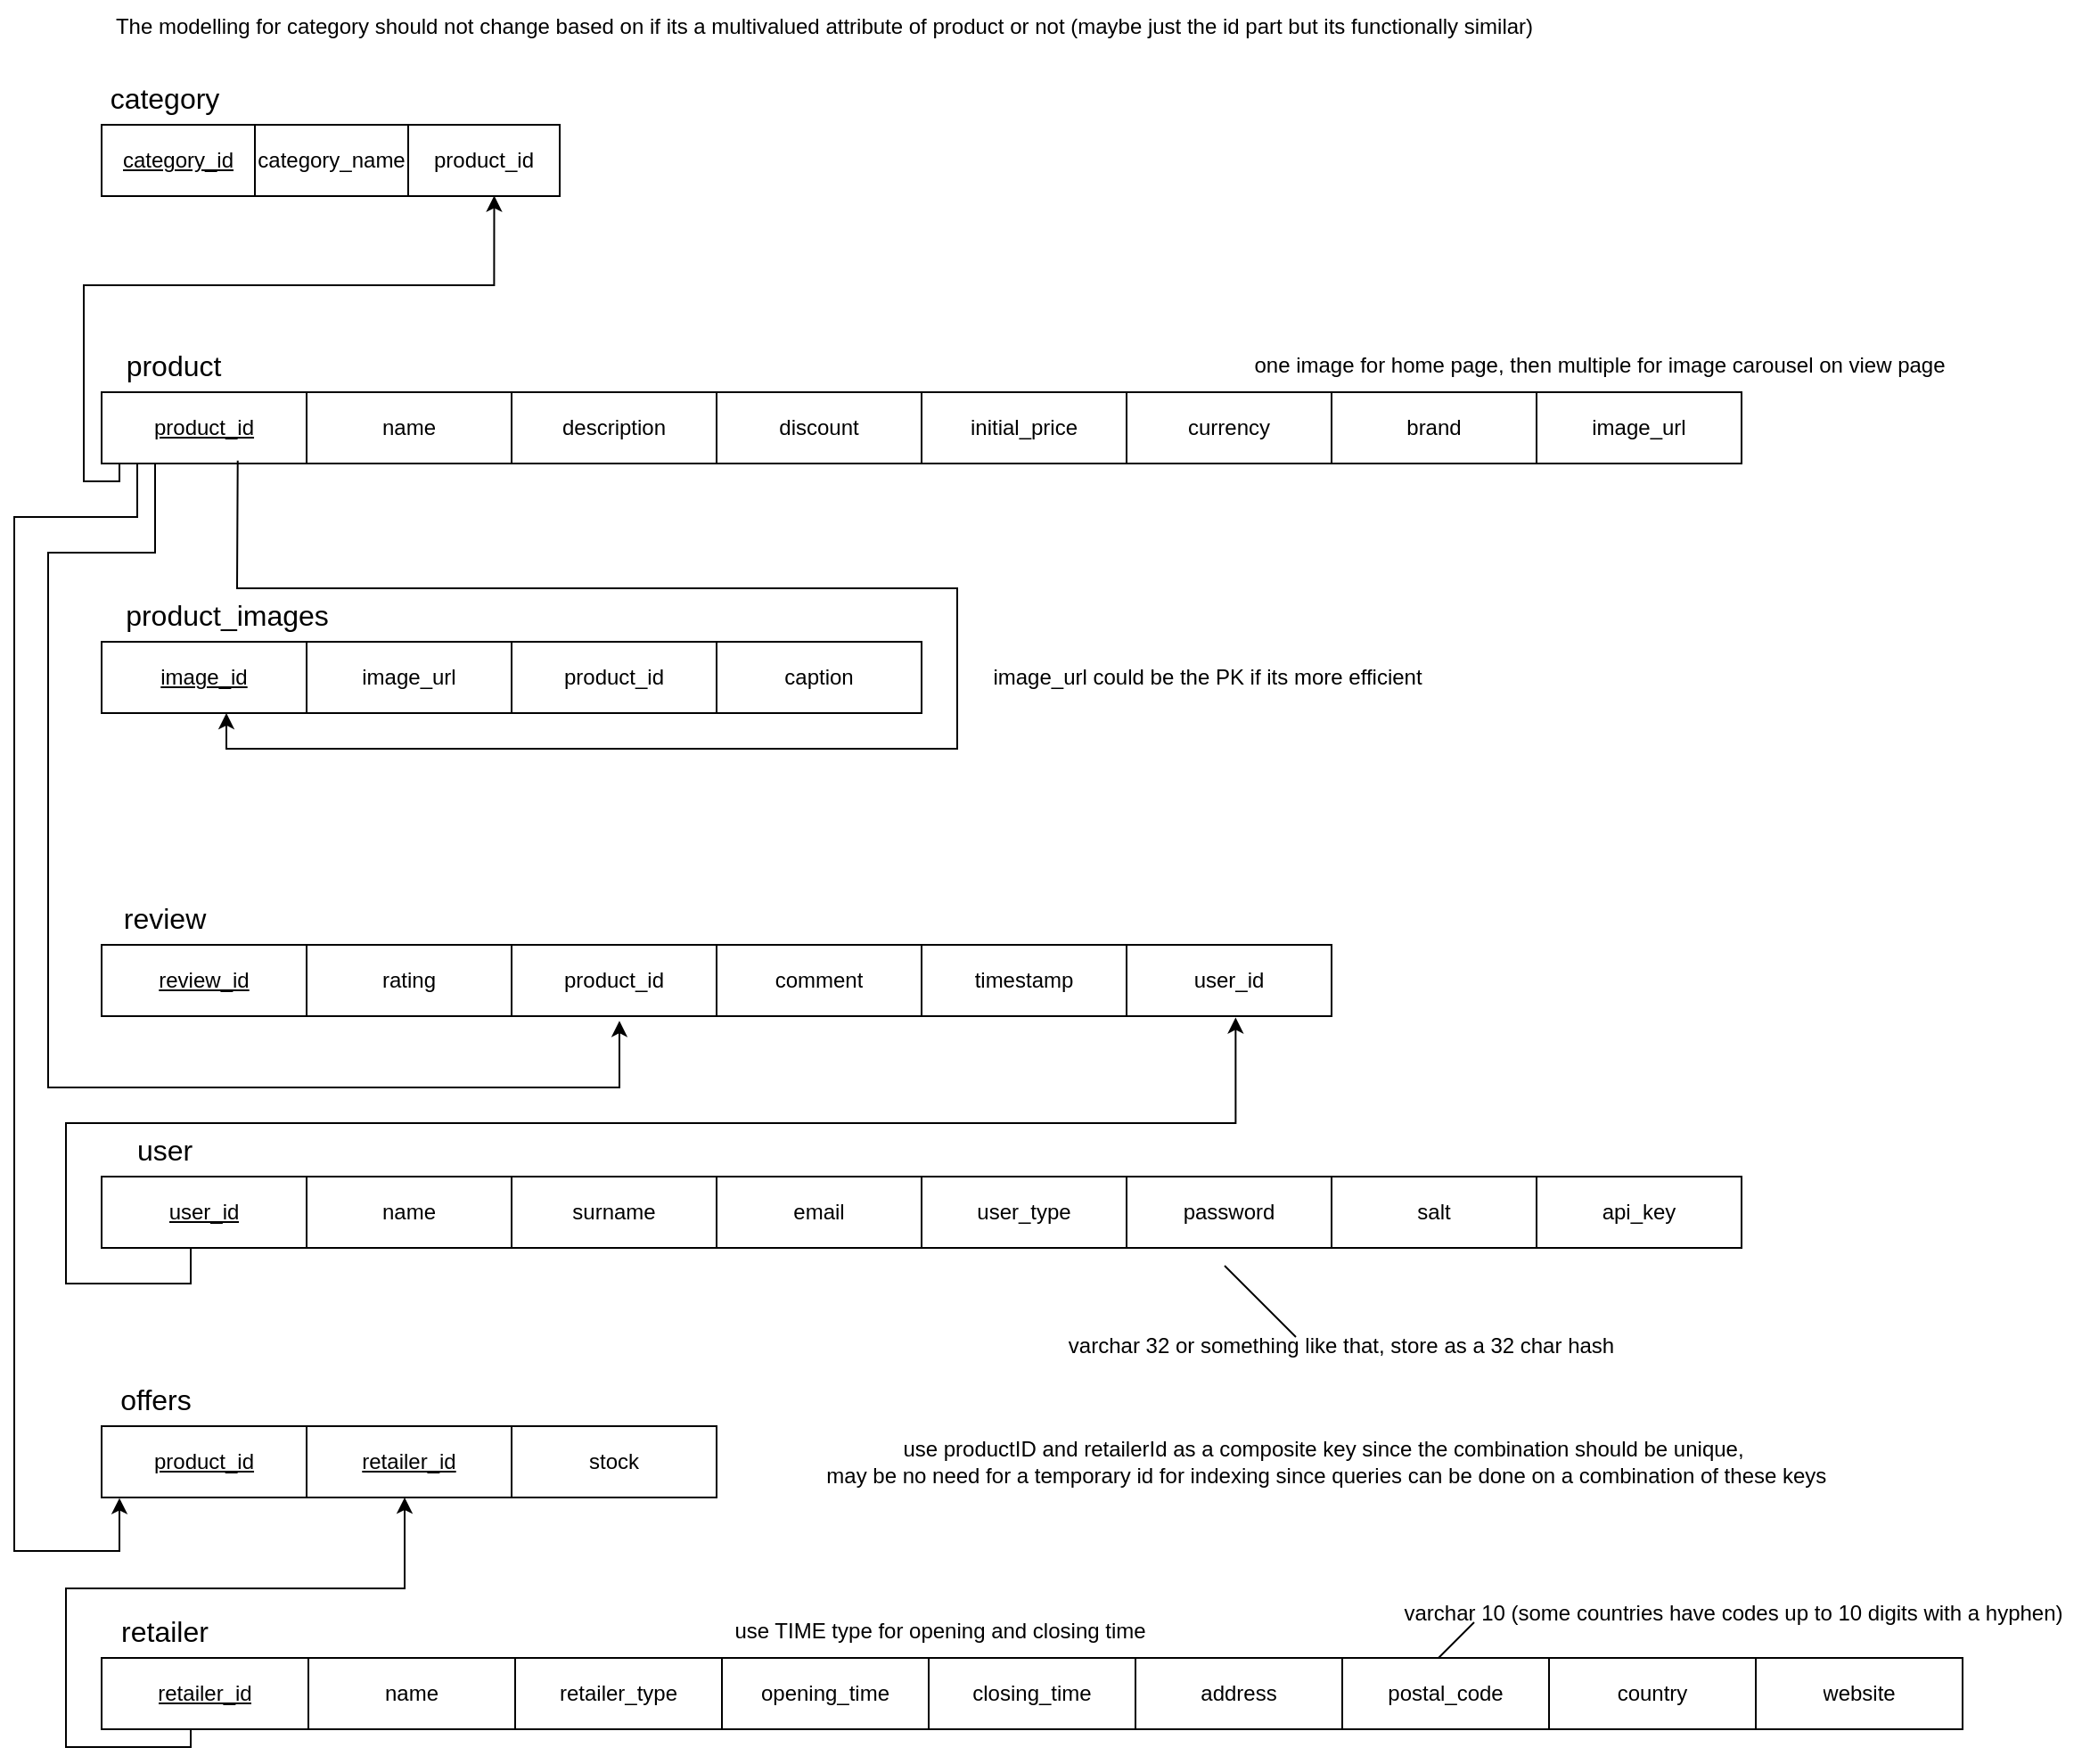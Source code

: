 <mxfile version="27.0.5">
  <diagram name="Page-1" id="zdfS5LMMQJurTIJys4Ma">
    <mxGraphModel dx="1692" dy="628" grid="1" gridSize="10" guides="1" tooltips="1" connect="1" arrows="1" fold="1" page="1" pageScale="1" pageWidth="850" pageHeight="1100" math="0" shadow="0">
      <root>
        <mxCell id="0" />
        <mxCell id="1" parent="0" />
        <mxCell id="fYWcmPxobYW-hfMOVlmU-37" value="" style="shape=table;startSize=0;container=1;collapsible=0;childLayout=tableLayout;" parent="1" vertex="1">
          <mxGeometry x="-460" y="190" width="257" height="40" as="geometry" />
        </mxCell>
        <mxCell id="fYWcmPxobYW-hfMOVlmU-38" value="" style="shape=tableRow;horizontal=0;startSize=0;swimlaneHead=0;swimlaneBody=0;strokeColor=inherit;top=0;left=0;bottom=0;right=0;collapsible=0;dropTarget=0;fillColor=none;points=[[0,0.5],[1,0.5]];portConstraint=eastwest;" parent="fYWcmPxobYW-hfMOVlmU-37" vertex="1">
          <mxGeometry width="257" height="40" as="geometry" />
        </mxCell>
        <mxCell id="uI_3J2xDF5RAOOUxMh5v-2" value="&lt;u&gt;category_id&lt;/u&gt;" style="shape=partialRectangle;html=1;whiteSpace=wrap;connectable=0;strokeColor=inherit;overflow=hidden;fillColor=none;top=0;left=0;bottom=0;right=0;pointerEvents=1;" parent="fYWcmPxobYW-hfMOVlmU-38" vertex="1">
          <mxGeometry width="86" height="40" as="geometry">
            <mxRectangle width="86" height="40" as="alternateBounds" />
          </mxGeometry>
        </mxCell>
        <mxCell id="fYWcmPxobYW-hfMOVlmU-39" value="category_name" style="shape=partialRectangle;html=1;whiteSpace=wrap;connectable=0;strokeColor=inherit;overflow=hidden;fillColor=none;top=0;left=0;bottom=0;right=0;pointerEvents=1;" parent="fYWcmPxobYW-hfMOVlmU-38" vertex="1">
          <mxGeometry x="86" width="86" height="40" as="geometry">
            <mxRectangle width="86" height="40" as="alternateBounds" />
          </mxGeometry>
        </mxCell>
        <mxCell id="fYWcmPxobYW-hfMOVlmU-40" value="product_id" style="shape=partialRectangle;html=1;whiteSpace=wrap;connectable=0;strokeColor=inherit;overflow=hidden;fillColor=none;top=0;left=0;bottom=0;right=0;pointerEvents=1;" parent="fYWcmPxobYW-hfMOVlmU-38" vertex="1">
          <mxGeometry x="172" width="85" height="40" as="geometry">
            <mxRectangle width="85" height="40" as="alternateBounds" />
          </mxGeometry>
        </mxCell>
        <mxCell id="uI_3J2xDF5RAOOUxMh5v-10" value="category" style="text;html=1;align=center;verticalAlign=middle;resizable=0;points=[];autosize=1;strokeColor=none;fillColor=none;fontSize=16;" parent="1" vertex="1">
          <mxGeometry x="-465" y="160" width="80" height="30" as="geometry" />
        </mxCell>
        <mxCell id="uI_3J2xDF5RAOOUxMh5v-42" value="" style="shape=table;startSize=0;container=1;collapsible=0;childLayout=tableLayout;" parent="1" vertex="1">
          <mxGeometry x="-460" y="1050" width="1044" height="40" as="geometry" />
        </mxCell>
        <mxCell id="uI_3J2xDF5RAOOUxMh5v-43" value="" style="shape=tableRow;horizontal=0;startSize=0;swimlaneHead=0;swimlaneBody=0;strokeColor=inherit;top=0;left=0;bottom=0;right=0;collapsible=0;dropTarget=0;fillColor=none;points=[[0,0.5],[1,0.5]];portConstraint=eastwest;" parent="uI_3J2xDF5RAOOUxMh5v-42" vertex="1">
          <mxGeometry width="1044" height="40" as="geometry" />
        </mxCell>
        <mxCell id="9bg4GuxOLb5XDEaU3UJj-58" value="&lt;u&gt;retailer_id&lt;/u&gt;" style="shape=partialRectangle;html=1;whiteSpace=wrap;connectable=0;strokeColor=inherit;overflow=hidden;fillColor=none;top=0;left=0;bottom=0;right=0;pointerEvents=1;" parent="uI_3J2xDF5RAOOUxMh5v-43" vertex="1">
          <mxGeometry width="116" height="40" as="geometry">
            <mxRectangle width="116" height="40" as="alternateBounds" />
          </mxGeometry>
        </mxCell>
        <mxCell id="uI_3J2xDF5RAOOUxMh5v-44" value="name" style="shape=partialRectangle;html=1;whiteSpace=wrap;connectable=0;strokeColor=inherit;overflow=hidden;fillColor=none;top=0;left=0;bottom=0;right=0;pointerEvents=1;" parent="uI_3J2xDF5RAOOUxMh5v-43" vertex="1">
          <mxGeometry x="116" width="116" height="40" as="geometry">
            <mxRectangle width="116" height="40" as="alternateBounds" />
          </mxGeometry>
        </mxCell>
        <mxCell id="uI_3J2xDF5RAOOUxMh5v-45" value="retailer_type" style="shape=partialRectangle;html=1;whiteSpace=wrap;connectable=0;strokeColor=inherit;overflow=hidden;fillColor=none;top=0;left=0;bottom=0;right=0;pointerEvents=1;" parent="uI_3J2xDF5RAOOUxMh5v-43" vertex="1">
          <mxGeometry x="232" width="116" height="40" as="geometry">
            <mxRectangle width="116" height="40" as="alternateBounds" />
          </mxGeometry>
        </mxCell>
        <mxCell id="uI_3J2xDF5RAOOUxMh5v-46" value="opening_time" style="shape=partialRectangle;html=1;whiteSpace=wrap;connectable=0;strokeColor=inherit;overflow=hidden;fillColor=none;top=0;left=0;bottom=0;right=0;pointerEvents=1;" parent="uI_3J2xDF5RAOOUxMh5v-43" vertex="1">
          <mxGeometry x="348" width="116" height="40" as="geometry">
            <mxRectangle width="116" height="40" as="alternateBounds" />
          </mxGeometry>
        </mxCell>
        <mxCell id="uI_3J2xDF5RAOOUxMh5v-47" value="closing_time" style="shape=partialRectangle;html=1;whiteSpace=wrap;connectable=0;strokeColor=inherit;overflow=hidden;fillColor=none;top=0;left=0;bottom=0;right=0;pointerEvents=1;" parent="uI_3J2xDF5RAOOUxMh5v-43" vertex="1">
          <mxGeometry x="464" width="116" height="40" as="geometry">
            <mxRectangle width="116" height="40" as="alternateBounds" />
          </mxGeometry>
        </mxCell>
        <mxCell id="uI_3J2xDF5RAOOUxMh5v-48" value="address" style="shape=partialRectangle;html=1;whiteSpace=wrap;connectable=0;strokeColor=inherit;overflow=hidden;fillColor=none;top=0;left=0;bottom=0;right=0;pointerEvents=1;" parent="uI_3J2xDF5RAOOUxMh5v-43" vertex="1">
          <mxGeometry x="580" width="116" height="40" as="geometry">
            <mxRectangle width="116" height="40" as="alternateBounds" />
          </mxGeometry>
        </mxCell>
        <mxCell id="uI_3J2xDF5RAOOUxMh5v-136" value="postal_code" style="shape=partialRectangle;html=1;whiteSpace=wrap;connectable=0;strokeColor=inherit;overflow=hidden;fillColor=none;top=0;left=0;bottom=0;right=0;pointerEvents=1;" parent="uI_3J2xDF5RAOOUxMh5v-43" vertex="1">
          <mxGeometry x="696" width="116" height="40" as="geometry">
            <mxRectangle width="116" height="40" as="alternateBounds" />
          </mxGeometry>
        </mxCell>
        <mxCell id="uI_3J2xDF5RAOOUxMh5v-164" value="country" style="shape=partialRectangle;html=1;whiteSpace=wrap;connectable=0;strokeColor=inherit;overflow=hidden;fillColor=none;top=0;left=0;bottom=0;right=0;pointerEvents=1;" parent="uI_3J2xDF5RAOOUxMh5v-43" vertex="1">
          <mxGeometry x="812" width="116" height="40" as="geometry">
            <mxRectangle width="116" height="40" as="alternateBounds" />
          </mxGeometry>
        </mxCell>
        <mxCell id="9bg4GuxOLb5XDEaU3UJj-57" value="website" style="shape=partialRectangle;html=1;whiteSpace=wrap;connectable=0;strokeColor=inherit;overflow=hidden;fillColor=none;top=0;left=0;bottom=0;right=0;pointerEvents=1;" parent="uI_3J2xDF5RAOOUxMh5v-43" vertex="1">
          <mxGeometry x="928" width="116" height="40" as="geometry">
            <mxRectangle width="116" height="40" as="alternateBounds" />
          </mxGeometry>
        </mxCell>
        <mxCell id="uI_3J2xDF5RAOOUxMh5v-49" value="retailer" style="text;html=1;align=center;verticalAlign=middle;resizable=0;points=[];autosize=1;strokeColor=none;fillColor=none;fontSize=16;" parent="1" vertex="1">
          <mxGeometry x="-460" y="1020" width="70" height="30" as="geometry" />
        </mxCell>
        <mxCell id="uI_3J2xDF5RAOOUxMh5v-165" value="" style="shape=table;startSize=0;container=1;collapsible=0;childLayout=tableLayout;" parent="1" vertex="1">
          <mxGeometry x="-460" y="650" width="690" height="40" as="geometry" />
        </mxCell>
        <mxCell id="uI_3J2xDF5RAOOUxMh5v-166" value="" style="shape=tableRow;horizontal=0;startSize=0;swimlaneHead=0;swimlaneBody=0;strokeColor=inherit;top=0;left=0;bottom=0;right=0;collapsible=0;dropTarget=0;fillColor=none;points=[[0,0.5],[1,0.5]];portConstraint=eastwest;" parent="uI_3J2xDF5RAOOUxMh5v-165" vertex="1">
          <mxGeometry width="690" height="40" as="geometry" />
        </mxCell>
        <mxCell id="uI_3J2xDF5RAOOUxMh5v-167" value="&lt;u&gt;review_id&lt;/u&gt;" style="shape=partialRectangle;html=1;whiteSpace=wrap;connectable=0;strokeColor=inherit;overflow=hidden;fillColor=none;top=0;left=0;bottom=0;right=0;pointerEvents=1;" parent="uI_3J2xDF5RAOOUxMh5v-166" vertex="1">
          <mxGeometry width="115" height="40" as="geometry">
            <mxRectangle width="115" height="40" as="alternateBounds" />
          </mxGeometry>
        </mxCell>
        <mxCell id="uI_3J2xDF5RAOOUxMh5v-168" value="rating" style="shape=partialRectangle;html=1;whiteSpace=wrap;connectable=0;strokeColor=inherit;overflow=hidden;fillColor=none;top=0;left=0;bottom=0;right=0;pointerEvents=1;" parent="uI_3J2xDF5RAOOUxMh5v-166" vertex="1">
          <mxGeometry x="115" width="115" height="40" as="geometry">
            <mxRectangle width="115" height="40" as="alternateBounds" />
          </mxGeometry>
        </mxCell>
        <mxCell id="uI_3J2xDF5RAOOUxMh5v-174" value="product_id" style="shape=partialRectangle;html=1;whiteSpace=wrap;connectable=0;strokeColor=inherit;overflow=hidden;fillColor=none;top=0;left=0;bottom=0;right=0;pointerEvents=1;" parent="uI_3J2xDF5RAOOUxMh5v-166" vertex="1">
          <mxGeometry x="230" width="115" height="40" as="geometry">
            <mxRectangle width="115" height="40" as="alternateBounds" />
          </mxGeometry>
        </mxCell>
        <mxCell id="uI_3J2xDF5RAOOUxMh5v-173" value="comment" style="shape=partialRectangle;html=1;whiteSpace=wrap;connectable=0;strokeColor=inherit;overflow=hidden;fillColor=none;top=0;left=0;bottom=0;right=0;pointerEvents=1;" parent="uI_3J2xDF5RAOOUxMh5v-166" vertex="1">
          <mxGeometry x="345" width="115" height="40" as="geometry">
            <mxRectangle width="115" height="40" as="alternateBounds" />
          </mxGeometry>
        </mxCell>
        <mxCell id="uI_3J2xDF5RAOOUxMh5v-172" value="timestamp" style="shape=partialRectangle;html=1;whiteSpace=wrap;connectable=0;strokeColor=inherit;overflow=hidden;fillColor=none;top=0;left=0;bottom=0;right=0;pointerEvents=1;" parent="uI_3J2xDF5RAOOUxMh5v-166" vertex="1">
          <mxGeometry x="460" width="115" height="40" as="geometry">
            <mxRectangle width="115" height="40" as="alternateBounds" />
          </mxGeometry>
        </mxCell>
        <mxCell id="uI_3J2xDF5RAOOUxMh5v-171" value="user_id" style="shape=partialRectangle;html=1;whiteSpace=wrap;connectable=0;strokeColor=inherit;overflow=hidden;fillColor=none;top=0;left=0;bottom=0;right=0;pointerEvents=1;" parent="uI_3J2xDF5RAOOUxMh5v-166" vertex="1">
          <mxGeometry x="575" width="115" height="40" as="geometry">
            <mxRectangle width="115" height="40" as="alternateBounds" />
          </mxGeometry>
        </mxCell>
        <mxCell id="uI_3J2xDF5RAOOUxMh5v-169" value="review" style="text;html=1;align=center;verticalAlign=middle;resizable=0;points=[];autosize=1;strokeColor=none;fillColor=none;fontSize=16;" parent="1" vertex="1">
          <mxGeometry x="-460" y="620" width="70" height="30" as="geometry" />
        </mxCell>
        <mxCell id="uI_3J2xDF5RAOOUxMh5v-178" value="offers" style="text;html=1;align=center;verticalAlign=middle;resizable=0;points=[];autosize=1;strokeColor=none;fillColor=none;fontSize=16;" parent="1" vertex="1">
          <mxGeometry x="-460" y="890" width="60" height="30" as="geometry" />
        </mxCell>
        <mxCell id="uI_3J2xDF5RAOOUxMh5v-179" value="" style="shape=table;startSize=0;container=1;collapsible=0;childLayout=tableLayout;" parent="1" vertex="1">
          <mxGeometry x="-460" y="920" width="345" height="40" as="geometry" />
        </mxCell>
        <mxCell id="uI_3J2xDF5RAOOUxMh5v-180" value="" style="shape=tableRow;horizontal=0;startSize=0;swimlaneHead=0;swimlaneBody=0;strokeColor=inherit;top=0;left=0;bottom=0;right=0;collapsible=0;dropTarget=0;fillColor=none;points=[[0,0.5],[1,0.5]];portConstraint=eastwest;" parent="uI_3J2xDF5RAOOUxMh5v-179" vertex="1">
          <mxGeometry width="345" height="40" as="geometry" />
        </mxCell>
        <mxCell id="uI_3J2xDF5RAOOUxMh5v-181" value="&lt;u&gt;product_id&lt;/u&gt;" style="shape=partialRectangle;html=1;whiteSpace=wrap;connectable=0;strokeColor=inherit;overflow=hidden;fillColor=none;top=0;left=0;bottom=0;right=0;pointerEvents=1;" parent="uI_3J2xDF5RAOOUxMh5v-180" vertex="1">
          <mxGeometry width="115" height="40" as="geometry">
            <mxRectangle width="115" height="40" as="alternateBounds" />
          </mxGeometry>
        </mxCell>
        <mxCell id="uI_3J2xDF5RAOOUxMh5v-182" value="&lt;u&gt;retailer_id&lt;/u&gt;" style="shape=partialRectangle;html=1;whiteSpace=wrap;connectable=0;strokeColor=inherit;overflow=hidden;fillColor=none;top=0;left=0;bottom=0;right=0;pointerEvents=1;" parent="uI_3J2xDF5RAOOUxMh5v-180" vertex="1">
          <mxGeometry x="115" width="115" height="40" as="geometry">
            <mxRectangle width="115" height="40" as="alternateBounds" />
          </mxGeometry>
        </mxCell>
        <mxCell id="9bg4GuxOLb5XDEaU3UJj-47" value="stock" style="shape=partialRectangle;html=1;whiteSpace=wrap;connectable=0;strokeColor=inherit;overflow=hidden;fillColor=none;top=0;left=0;bottom=0;right=0;pointerEvents=1;" parent="uI_3J2xDF5RAOOUxMh5v-180" vertex="1">
          <mxGeometry x="230" width="115" height="40" as="geometry">
            <mxRectangle width="115" height="40" as="alternateBounds" />
          </mxGeometry>
        </mxCell>
        <mxCell id="9bg4GuxOLb5XDEaU3UJj-1" value="The modelling for category should not change based on if its a multivalued attribute of product or not (maybe just the id part but its functionally similar) " style="text;html=1;align=center;verticalAlign=middle;resizable=0;points=[];autosize=1;strokeColor=none;fillColor=none;" parent="1" vertex="1">
          <mxGeometry x="-465" y="120" width="820" height="30" as="geometry" />
        </mxCell>
        <mxCell id="9bg4GuxOLb5XDEaU3UJj-2" value="" style="shape=table;startSize=0;container=1;collapsible=0;childLayout=tableLayout;" parent="1" vertex="1">
          <mxGeometry x="-460" y="340" width="920" height="40" as="geometry" />
        </mxCell>
        <mxCell id="9bg4GuxOLb5XDEaU3UJj-3" value="" style="shape=tableRow;horizontal=0;startSize=0;swimlaneHead=0;swimlaneBody=0;strokeColor=inherit;top=0;left=0;bottom=0;right=0;collapsible=0;dropTarget=0;fillColor=none;points=[[0,0.5],[1,0.5]];portConstraint=eastwest;" parent="9bg4GuxOLb5XDEaU3UJj-2" vertex="1">
          <mxGeometry width="920" height="40" as="geometry" />
        </mxCell>
        <mxCell id="9bg4GuxOLb5XDEaU3UJj-4" value="&lt;u&gt;product_id&lt;/u&gt;" style="shape=partialRectangle;html=1;whiteSpace=wrap;connectable=0;strokeColor=inherit;overflow=hidden;fillColor=none;top=0;left=0;bottom=0;right=0;pointerEvents=1;" parent="9bg4GuxOLb5XDEaU3UJj-3" vertex="1">
          <mxGeometry width="115" height="40" as="geometry">
            <mxRectangle width="115" height="40" as="alternateBounds" />
          </mxGeometry>
        </mxCell>
        <mxCell id="9bg4GuxOLb5XDEaU3UJj-5" value="name" style="shape=partialRectangle;html=1;whiteSpace=wrap;connectable=0;strokeColor=inherit;overflow=hidden;fillColor=none;top=0;left=0;bottom=0;right=0;pointerEvents=1;" parent="9bg4GuxOLb5XDEaU3UJj-3" vertex="1">
          <mxGeometry x="115" width="115" height="40" as="geometry">
            <mxRectangle width="115" height="40" as="alternateBounds" />
          </mxGeometry>
        </mxCell>
        <mxCell id="9bg4GuxOLb5XDEaU3UJj-6" value="description" style="shape=partialRectangle;html=1;whiteSpace=wrap;connectable=0;strokeColor=inherit;overflow=hidden;fillColor=none;top=0;left=0;bottom=0;right=0;pointerEvents=1;" parent="9bg4GuxOLb5XDEaU3UJj-3" vertex="1">
          <mxGeometry x="230" width="115" height="40" as="geometry">
            <mxRectangle width="115" height="40" as="alternateBounds" />
          </mxGeometry>
        </mxCell>
        <mxCell id="9bg4GuxOLb5XDEaU3UJj-7" value="discount" style="shape=partialRectangle;html=1;whiteSpace=wrap;connectable=0;strokeColor=inherit;overflow=hidden;fillColor=none;top=0;left=0;bottom=0;right=0;pointerEvents=1;" parent="9bg4GuxOLb5XDEaU3UJj-3" vertex="1">
          <mxGeometry x="345" width="115" height="40" as="geometry">
            <mxRectangle width="115" height="40" as="alternateBounds" />
          </mxGeometry>
        </mxCell>
        <mxCell id="9bg4GuxOLb5XDEaU3UJj-8" value="initial_price" style="shape=partialRectangle;html=1;whiteSpace=wrap;connectable=0;strokeColor=inherit;overflow=hidden;fillColor=none;top=0;left=0;bottom=0;right=0;pointerEvents=1;" parent="9bg4GuxOLb5XDEaU3UJj-3" vertex="1">
          <mxGeometry x="460" width="115" height="40" as="geometry">
            <mxRectangle width="115" height="40" as="alternateBounds" />
          </mxGeometry>
        </mxCell>
        <mxCell id="9bg4GuxOLb5XDEaU3UJj-9" value="currency" style="shape=partialRectangle;html=1;whiteSpace=wrap;connectable=0;strokeColor=inherit;overflow=hidden;fillColor=none;top=0;left=0;bottom=0;right=0;pointerEvents=1;" parent="9bg4GuxOLb5XDEaU3UJj-3" vertex="1">
          <mxGeometry x="575" width="115" height="40" as="geometry">
            <mxRectangle width="115" height="40" as="alternateBounds" />
          </mxGeometry>
        </mxCell>
        <mxCell id="9bg4GuxOLb5XDEaU3UJj-10" value="brand" style="shape=partialRectangle;html=1;whiteSpace=wrap;connectable=0;strokeColor=inherit;overflow=hidden;fillColor=none;top=0;left=0;bottom=0;right=0;pointerEvents=1;" parent="9bg4GuxOLb5XDEaU3UJj-3" vertex="1">
          <mxGeometry x="690" width="115" height="40" as="geometry">
            <mxRectangle width="115" height="40" as="alternateBounds" />
          </mxGeometry>
        </mxCell>
        <mxCell id="9bg4GuxOLb5XDEaU3UJj-12" value="image_url" style="shape=partialRectangle;html=1;whiteSpace=wrap;connectable=0;strokeColor=inherit;overflow=hidden;fillColor=none;top=0;left=0;bottom=0;right=0;pointerEvents=1;" parent="9bg4GuxOLb5XDEaU3UJj-3" vertex="1">
          <mxGeometry x="805" width="115" height="40" as="geometry">
            <mxRectangle width="115" height="40" as="alternateBounds" />
          </mxGeometry>
        </mxCell>
        <mxCell id="9bg4GuxOLb5XDEaU3UJj-11" value="product" style="text;html=1;align=center;verticalAlign=middle;resizable=0;points=[];autosize=1;strokeColor=none;fillColor=none;fontSize=16;" parent="1" vertex="1">
          <mxGeometry x="-460" y="310" width="80" height="30" as="geometry" />
        </mxCell>
        <mxCell id="9bg4GuxOLb5XDEaU3UJj-13" value="one image for home page, then multiple for image carousel on view page" style="text;html=1;align=center;verticalAlign=middle;resizable=0;points=[];autosize=1;strokeColor=none;fillColor=none;" parent="1" vertex="1">
          <mxGeometry x="175" y="310" width="410" height="30" as="geometry" />
        </mxCell>
        <mxCell id="9bg4GuxOLb5XDEaU3UJj-15" style="edgeStyle=orthogonalEdgeStyle;rounded=0;orthogonalLoop=1;jettySize=auto;html=1;entryX=0.857;entryY=0.994;entryDx=0;entryDy=0;entryPerimeter=0;" parent="1" source="9bg4GuxOLb5XDEaU3UJj-2" target="fYWcmPxobYW-hfMOVlmU-38" edge="1">
          <mxGeometry relative="1" as="geometry">
            <Array as="points">
              <mxPoint x="-450" y="390" />
              <mxPoint x="-470" y="390" />
              <mxPoint x="-470" y="280" />
              <mxPoint x="-240" y="280" />
            </Array>
          </mxGeometry>
        </mxCell>
        <mxCell id="9bg4GuxOLb5XDEaU3UJj-16" value="product_images" style="text;html=1;align=center;verticalAlign=middle;resizable=0;points=[];autosize=1;strokeColor=none;fillColor=none;fontSize=16;" parent="1" vertex="1">
          <mxGeometry x="-460" y="450" width="140" height="30" as="geometry" />
        </mxCell>
        <mxCell id="9bg4GuxOLb5XDEaU3UJj-17" value="" style="shape=table;startSize=0;container=1;collapsible=0;childLayout=tableLayout;" parent="1" vertex="1">
          <mxGeometry x="-460" y="480" width="460" height="40" as="geometry" />
        </mxCell>
        <mxCell id="9bg4GuxOLb5XDEaU3UJj-18" value="" style="shape=tableRow;horizontal=0;startSize=0;swimlaneHead=0;swimlaneBody=0;strokeColor=inherit;top=0;left=0;bottom=0;right=0;collapsible=0;dropTarget=0;fillColor=none;points=[[0,0.5],[1,0.5]];portConstraint=eastwest;" parent="9bg4GuxOLb5XDEaU3UJj-17" vertex="1">
          <mxGeometry width="460" height="40" as="geometry" />
        </mxCell>
        <mxCell id="9bg4GuxOLb5XDEaU3UJj-19" value="&lt;u&gt;image_id&lt;/u&gt;" style="shape=partialRectangle;html=1;whiteSpace=wrap;connectable=0;strokeColor=inherit;overflow=hidden;fillColor=none;top=0;left=0;bottom=0;right=0;pointerEvents=1;" parent="9bg4GuxOLb5XDEaU3UJj-18" vertex="1">
          <mxGeometry width="115" height="40" as="geometry">
            <mxRectangle width="115" height="40" as="alternateBounds" />
          </mxGeometry>
        </mxCell>
        <mxCell id="9bg4GuxOLb5XDEaU3UJj-20" value="image_url" style="shape=partialRectangle;html=1;whiteSpace=wrap;connectable=0;strokeColor=inherit;overflow=hidden;fillColor=none;top=0;left=0;bottom=0;right=0;pointerEvents=1;" parent="9bg4GuxOLb5XDEaU3UJj-18" vertex="1">
          <mxGeometry x="115" width="115" height="40" as="geometry">
            <mxRectangle width="115" height="40" as="alternateBounds" />
          </mxGeometry>
        </mxCell>
        <mxCell id="9bg4GuxOLb5XDEaU3UJj-21" value="product_id" style="shape=partialRectangle;html=1;whiteSpace=wrap;connectable=0;strokeColor=inherit;overflow=hidden;fillColor=none;top=0;left=0;bottom=0;right=0;pointerEvents=1;" parent="9bg4GuxOLb5XDEaU3UJj-18" vertex="1">
          <mxGeometry x="230" width="115" height="40" as="geometry">
            <mxRectangle width="115" height="40" as="alternateBounds" />
          </mxGeometry>
        </mxCell>
        <mxCell id="9bg4GuxOLb5XDEaU3UJj-22" value="caption" style="shape=partialRectangle;html=1;whiteSpace=wrap;connectable=0;strokeColor=inherit;overflow=hidden;fillColor=none;top=0;left=0;bottom=0;right=0;pointerEvents=1;" parent="9bg4GuxOLb5XDEaU3UJj-18" vertex="1">
          <mxGeometry x="345" width="115" height="40" as="geometry">
            <mxRectangle width="115" height="40" as="alternateBounds" />
          </mxGeometry>
        </mxCell>
        <mxCell id="9bg4GuxOLb5XDEaU3UJj-23" value="image_url could be the PK if its more efficient" style="text;html=1;align=center;verticalAlign=middle;resizable=0;points=[];autosize=1;strokeColor=none;fillColor=none;" parent="1" vertex="1">
          <mxGeometry x="30" y="485" width="260" height="30" as="geometry" />
        </mxCell>
        <mxCell id="9bg4GuxOLb5XDEaU3UJj-24" value="" style="endArrow=classic;html=1;rounded=0;exitX=0.083;exitY=0.958;exitDx=0;exitDy=0;exitPerimeter=0;" parent="1" source="9bg4GuxOLb5XDEaU3UJj-3" edge="1">
          <mxGeometry width="50" height="50" relative="1" as="geometry">
            <mxPoint x="-320" y="460" as="sourcePoint" />
            <mxPoint x="-390" y="520" as="targetPoint" />
            <Array as="points">
              <mxPoint x="-384" y="450" />
              <mxPoint x="-190" y="450" />
              <mxPoint x="20" y="450" />
              <mxPoint x="20" y="540" />
              <mxPoint x="-390" y="540" />
            </Array>
          </mxGeometry>
        </mxCell>
        <mxCell id="9bg4GuxOLb5XDEaU3UJj-26" style="edgeStyle=orthogonalEdgeStyle;rounded=0;orthogonalLoop=1;jettySize=auto;html=1;entryX=0.421;entryY=1.065;entryDx=0;entryDy=0;entryPerimeter=0;" parent="1" target="uI_3J2xDF5RAOOUxMh5v-166" edge="1">
          <mxGeometry relative="1" as="geometry">
            <mxPoint x="-430" y="380" as="sourcePoint" />
            <mxPoint x="-160" y="730" as="targetPoint" />
            <Array as="points">
              <mxPoint x="-430" y="430" />
              <mxPoint x="-490" y="430" />
              <mxPoint x="-490" y="730" />
              <mxPoint x="-170" y="730" />
            </Array>
          </mxGeometry>
        </mxCell>
        <mxCell id="9bg4GuxOLb5XDEaU3UJj-27" value="" style="shape=table;startSize=0;container=1;collapsible=0;childLayout=tableLayout;" parent="1" vertex="1">
          <mxGeometry x="-460" y="780" width="920" height="40" as="geometry" />
        </mxCell>
        <mxCell id="9bg4GuxOLb5XDEaU3UJj-28" value="" style="shape=tableRow;horizontal=0;startSize=0;swimlaneHead=0;swimlaneBody=0;strokeColor=inherit;top=0;left=0;bottom=0;right=0;collapsible=0;dropTarget=0;fillColor=none;points=[[0,0.5],[1,0.5]];portConstraint=eastwest;" parent="9bg4GuxOLb5XDEaU3UJj-27" vertex="1">
          <mxGeometry width="920" height="40" as="geometry" />
        </mxCell>
        <mxCell id="9bg4GuxOLb5XDEaU3UJj-29" value="&lt;u&gt;user_id&lt;/u&gt;" style="shape=partialRectangle;html=1;whiteSpace=wrap;connectable=0;strokeColor=inherit;overflow=hidden;fillColor=none;top=0;left=0;bottom=0;right=0;pointerEvents=1;" parent="9bg4GuxOLb5XDEaU3UJj-28" vertex="1">
          <mxGeometry width="115" height="40" as="geometry">
            <mxRectangle width="115" height="40" as="alternateBounds" />
          </mxGeometry>
        </mxCell>
        <mxCell id="9bg4GuxOLb5XDEaU3UJj-41" value="name" style="shape=partialRectangle;html=1;whiteSpace=wrap;connectable=0;strokeColor=inherit;overflow=hidden;fillColor=none;top=0;left=0;bottom=0;right=0;pointerEvents=1;" parent="9bg4GuxOLb5XDEaU3UJj-28" vertex="1">
          <mxGeometry x="115" width="115" height="40" as="geometry">
            <mxRectangle width="115" height="40" as="alternateBounds" />
          </mxGeometry>
        </mxCell>
        <mxCell id="9bg4GuxOLb5XDEaU3UJj-43" value="surname" style="shape=partialRectangle;html=1;whiteSpace=wrap;connectable=0;strokeColor=inherit;overflow=hidden;fillColor=none;top=0;left=0;bottom=0;right=0;pointerEvents=1;" parent="9bg4GuxOLb5XDEaU3UJj-28" vertex="1">
          <mxGeometry x="230" width="115" height="40" as="geometry">
            <mxRectangle width="115" height="40" as="alternateBounds" />
          </mxGeometry>
        </mxCell>
        <mxCell id="9bg4GuxOLb5XDEaU3UJj-42" value="email" style="shape=partialRectangle;html=1;whiteSpace=wrap;connectable=0;strokeColor=inherit;overflow=hidden;fillColor=none;top=0;left=0;bottom=0;right=0;pointerEvents=1;" parent="9bg4GuxOLb5XDEaU3UJj-28" vertex="1">
          <mxGeometry x="345" width="115" height="40" as="geometry">
            <mxRectangle width="115" height="40" as="alternateBounds" />
          </mxGeometry>
        </mxCell>
        <mxCell id="9bg4GuxOLb5XDEaU3UJj-40" value="user_type" style="shape=partialRectangle;html=1;whiteSpace=wrap;connectable=0;strokeColor=inherit;overflow=hidden;fillColor=none;top=0;left=0;bottom=0;right=0;pointerEvents=1;" parent="9bg4GuxOLb5XDEaU3UJj-28" vertex="1">
          <mxGeometry x="460" width="115" height="40" as="geometry">
            <mxRectangle width="115" height="40" as="alternateBounds" />
          </mxGeometry>
        </mxCell>
        <mxCell id="9bg4GuxOLb5XDEaU3UJj-30" value="password" style="shape=partialRectangle;html=1;whiteSpace=wrap;connectable=0;strokeColor=inherit;overflow=hidden;fillColor=none;top=0;left=0;bottom=0;right=0;pointerEvents=1;" parent="9bg4GuxOLb5XDEaU3UJj-28" vertex="1">
          <mxGeometry x="575" width="115" height="40" as="geometry">
            <mxRectangle width="115" height="40" as="alternateBounds" />
          </mxGeometry>
        </mxCell>
        <mxCell id="9bg4GuxOLb5XDEaU3UJj-31" value="salt" style="shape=partialRectangle;html=1;whiteSpace=wrap;connectable=0;strokeColor=inherit;overflow=hidden;fillColor=none;top=0;left=0;bottom=0;right=0;pointerEvents=1;" parent="9bg4GuxOLb5XDEaU3UJj-28" vertex="1">
          <mxGeometry x="690" width="115" height="40" as="geometry">
            <mxRectangle width="115" height="40" as="alternateBounds" />
          </mxGeometry>
        </mxCell>
        <mxCell id="9bg4GuxOLb5XDEaU3UJj-32" value="api_key" style="shape=partialRectangle;html=1;whiteSpace=wrap;connectable=0;strokeColor=inherit;overflow=hidden;fillColor=none;top=0;left=0;bottom=0;right=0;pointerEvents=1;" parent="9bg4GuxOLb5XDEaU3UJj-28" vertex="1">
          <mxGeometry x="805" width="115" height="40" as="geometry">
            <mxRectangle width="115" height="40" as="alternateBounds" />
          </mxGeometry>
        </mxCell>
        <mxCell id="9bg4GuxOLb5XDEaU3UJj-35" value="user" style="text;html=1;align=center;verticalAlign=middle;resizable=0;points=[];autosize=1;strokeColor=none;fillColor=none;fontSize=16;" parent="1" vertex="1">
          <mxGeometry x="-450" y="750" width="50" height="30" as="geometry" />
        </mxCell>
        <mxCell id="9bg4GuxOLb5XDEaU3UJj-44" style="edgeStyle=orthogonalEdgeStyle;rounded=0;orthogonalLoop=1;jettySize=auto;html=1;entryX=0.922;entryY=1.018;entryDx=0;entryDy=0;entryPerimeter=0;" parent="1" source="9bg4GuxOLb5XDEaU3UJj-28" target="uI_3J2xDF5RAOOUxMh5v-166" edge="1">
          <mxGeometry relative="1" as="geometry">
            <Array as="points">
              <mxPoint x="-410" y="840" />
              <mxPoint x="-480" y="840" />
              <mxPoint x="-480" y="750" />
              <mxPoint x="176" y="750" />
            </Array>
          </mxGeometry>
        </mxCell>
        <mxCell id="9bg4GuxOLb5XDEaU3UJj-48" value="&lt;div&gt;use productID and retailerId as a composite key since the combination should be unique,&lt;/div&gt;&lt;div&gt;&amp;nbsp;may be no need for a temporary id for indexing since queries can be done on a combination of these keys&lt;/div&gt;" style="text;html=1;align=center;verticalAlign=middle;resizable=0;points=[];autosize=1;strokeColor=none;fillColor=none;" parent="1" vertex="1">
          <mxGeometry x="-70" y="920" width="590" height="40" as="geometry" />
        </mxCell>
        <mxCell id="9bg4GuxOLb5XDEaU3UJj-59" value="use TIME type for opening and closing time" style="text;html=1;align=center;verticalAlign=middle;resizable=0;points=[];autosize=1;strokeColor=none;fillColor=none;" parent="1" vertex="1">
          <mxGeometry x="-115" y="1020" width="250" height="30" as="geometry" />
        </mxCell>
        <mxCell id="9bg4GuxOLb5XDEaU3UJj-60" value="varchar 10 (some countries have codes up to 10 digits with a hyphen)" style="text;html=1;align=center;verticalAlign=middle;resizable=0;points=[];autosize=1;strokeColor=none;fillColor=none;" parent="1" vertex="1">
          <mxGeometry x="260" y="1010" width="390" height="30" as="geometry" />
        </mxCell>
        <mxCell id="9bg4GuxOLb5XDEaU3UJj-61" value="" style="endArrow=none;html=1;rounded=0;" parent="1" edge="1">
          <mxGeometry width="50" height="50" relative="1" as="geometry">
            <mxPoint x="290" y="1050" as="sourcePoint" />
            <mxPoint x="310" y="1030" as="targetPoint" />
          </mxGeometry>
        </mxCell>
        <mxCell id="9bg4GuxOLb5XDEaU3UJj-62" style="edgeStyle=orthogonalEdgeStyle;rounded=0;orthogonalLoop=1;jettySize=auto;html=1;entryX=0.029;entryY=1.008;entryDx=0;entryDy=0;entryPerimeter=0;" parent="1" source="9bg4GuxOLb5XDEaU3UJj-3" target="uI_3J2xDF5RAOOUxMh5v-180" edge="1">
          <mxGeometry relative="1" as="geometry">
            <mxPoint x="-390" y="990" as="targetPoint" />
            <Array as="points">
              <mxPoint x="-440" y="410" />
              <mxPoint x="-509" y="410" />
              <mxPoint x="-509" y="990" />
              <mxPoint x="-450" y="990" />
            </Array>
          </mxGeometry>
        </mxCell>
        <mxCell id="9bg4GuxOLb5XDEaU3UJj-63" style="edgeStyle=orthogonalEdgeStyle;rounded=0;orthogonalLoop=1;jettySize=auto;html=1;" parent="1" source="uI_3J2xDF5RAOOUxMh5v-43" edge="1">
          <mxGeometry relative="1" as="geometry">
            <mxPoint x="-290" y="960" as="targetPoint" />
            <Array as="points">
              <mxPoint x="-410" y="1100" />
              <mxPoint x="-480" y="1100" />
              <mxPoint x="-480" y="1011" />
              <mxPoint x="-290" y="1011" />
              <mxPoint x="-290" y="962" />
            </Array>
          </mxGeometry>
        </mxCell>
        <mxCell id="9bg4GuxOLb5XDEaU3UJj-64" value="" style="endArrow=none;html=1;rounded=0;" parent="1" edge="1">
          <mxGeometry width="50" height="50" relative="1" as="geometry">
            <mxPoint x="210" y="870" as="sourcePoint" />
            <mxPoint x="170" y="830" as="targetPoint" />
          </mxGeometry>
        </mxCell>
        <mxCell id="9bg4GuxOLb5XDEaU3UJj-65" value="varchar 32 or something like that, store as a 32 char hash" style="text;html=1;align=center;verticalAlign=middle;resizable=0;points=[];autosize=1;strokeColor=none;fillColor=none;" parent="1" vertex="1">
          <mxGeometry x="70" y="860" width="330" height="30" as="geometry" />
        </mxCell>
      </root>
    </mxGraphModel>
  </diagram>
</mxfile>
